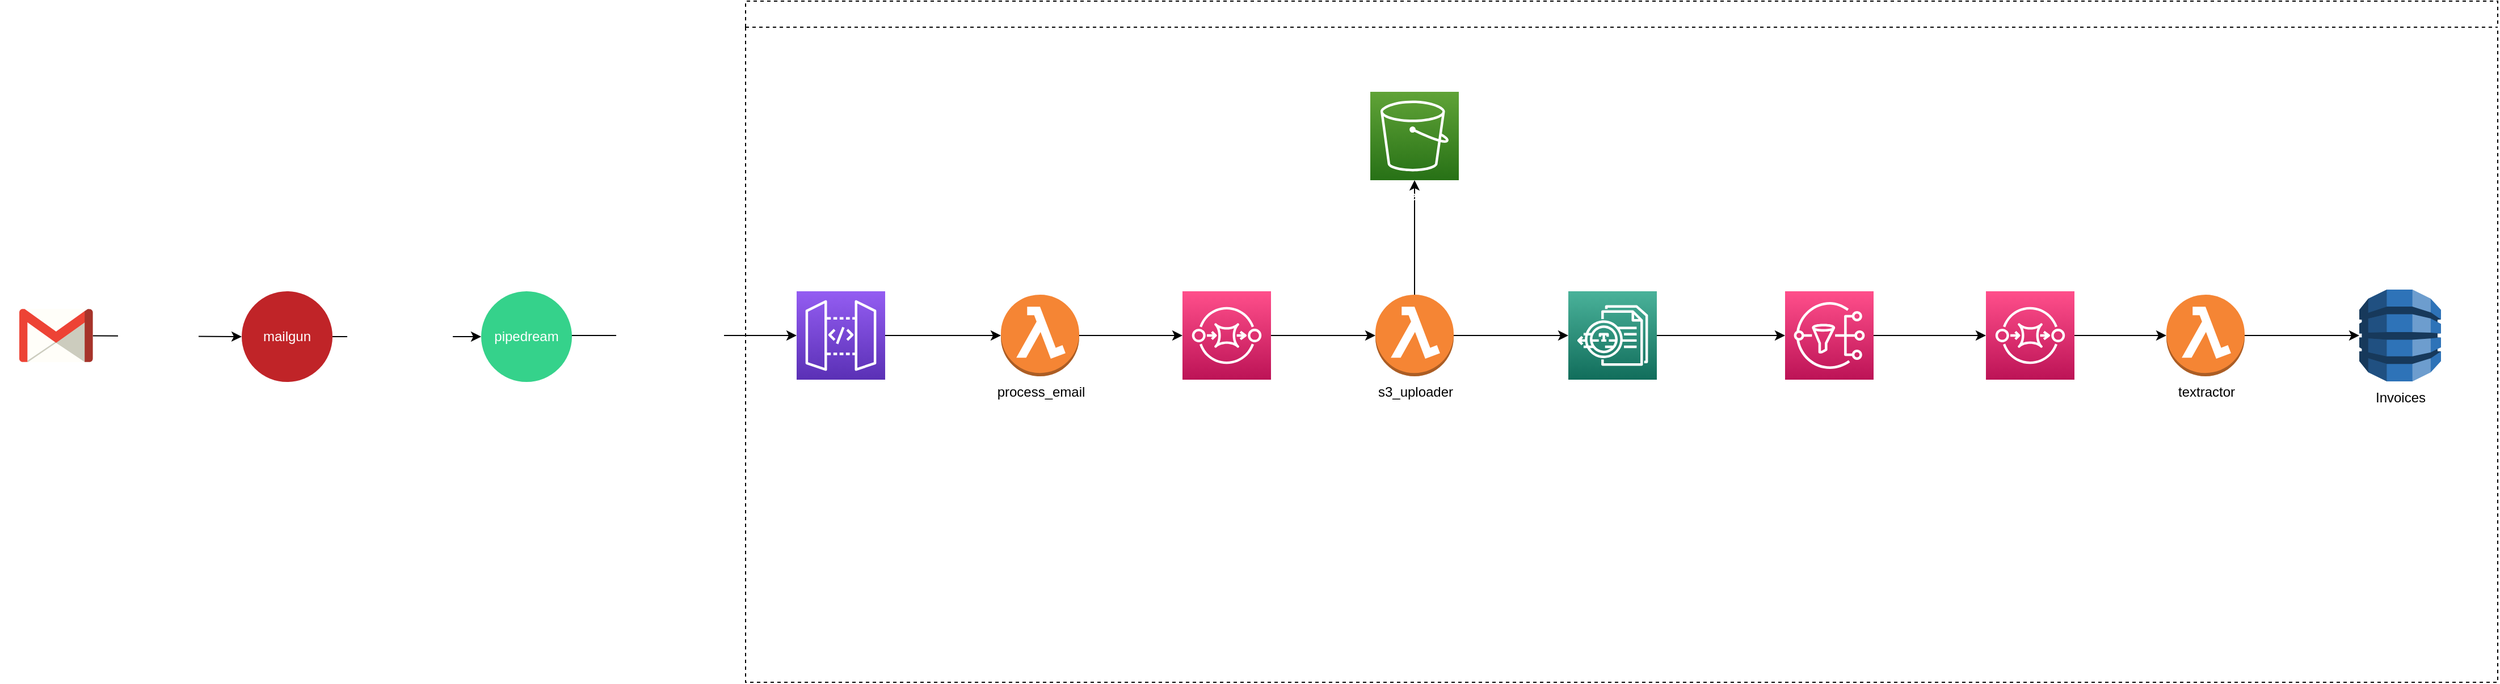 <mxfile>
    <diagram id="Ht1M8jgEwFfnCIfOTk4-" name="Page-1">
        <mxGraphModel dx="3273" dy="1178" grid="0" gridSize="10" guides="1" tooltips="1" connect="1" arrows="1" fold="1" page="0" pageScale="1" pageWidth="1169" pageHeight="827" math="0" shadow="0">
            <root>
                <mxCell id="0"/>
                <mxCell id="1" parent="0"/>
                <mxCell id="tdw58X6z8j8WO0Ey49-q-6" style="edgeStyle=orthogonalEdgeStyle;rounded=0;orthogonalLoop=1;jettySize=auto;html=1;exitX=1;exitY=0.5;exitDx=0;exitDy=0;exitPerimeter=0;" parent="1" source="tdw58X6z8j8WO0Ey49-q-1" target="tdw58X6z8j8WO0Ey49-q-5" edge="1">
                    <mxGeometry relative="1" as="geometry"/>
                </mxCell>
                <mxCell id="tdw58X6z8j8WO0Ey49-q-1" value="&lt;font color=&quot;#ffffff&quot;&gt;API GW&lt;/font&gt;" style="sketch=0;points=[[0,0,0],[0.25,0,0],[0.5,0,0],[0.75,0,0],[1,0,0],[0,1,0],[0.25,1,0],[0.5,1,0],[0.75,1,0],[1,1,0],[0,0.25,0],[0,0.5,0],[0,0.75,0],[1,0.25,0],[1,0.5,0],[1,0.75,0]];outlineConnect=0;fontColor=#232F3E;gradientColor=#945DF2;gradientDirection=north;fillColor=#5A30B5;strokeColor=#ffffff;dashed=0;verticalLabelPosition=bottom;verticalAlign=top;align=center;html=1;fontSize=12;fontStyle=0;aspect=fixed;shape=mxgraph.aws4.resourceIcon;resIcon=mxgraph.aws4.api_gateway;" parent="1" vertex="1">
                    <mxGeometry x="-650" y="380" width="78" height="78" as="geometry"/>
                </mxCell>
                <mxCell id="tdw58X6z8j8WO0Ey49-q-8" style="edgeStyle=orthogonalEdgeStyle;rounded=0;orthogonalLoop=1;jettySize=auto;html=1;" parent="1" source="tdw58X6z8j8WO0Ey49-q-5" target="tdw58X6z8j8WO0Ey49-q-7" edge="1">
                    <mxGeometry relative="1" as="geometry"/>
                </mxCell>
                <mxCell id="tdw58X6z8j8WO0Ey49-q-5" value="process_email" style="outlineConnect=0;dashed=0;verticalLabelPosition=bottom;verticalAlign=top;align=center;html=1;shape=mxgraph.aws3.lambda_function;fillColor=#F58534;gradientColor=none;" parent="1" vertex="1">
                    <mxGeometry x="-470" y="383" width="69" height="72" as="geometry"/>
                </mxCell>
                <mxCell id="tdw58X6z8j8WO0Ey49-q-11" value="" style="edgeStyle=orthogonalEdgeStyle;rounded=0;orthogonalLoop=1;jettySize=auto;html=1;" parent="1" source="tdw58X6z8j8WO0Ey49-q-7" target="tdw58X6z8j8WO0Ey49-q-10" edge="1">
                    <mxGeometry relative="1" as="geometry"/>
                </mxCell>
                <mxCell id="tdw58X6z8j8WO0Ey49-q-7" value="&lt;font color=&quot;#ffffff&quot;&gt;upload-pdf&lt;/font&gt;" style="sketch=0;points=[[0,0,0],[0.25,0,0],[0.5,0,0],[0.75,0,0],[1,0,0],[0,1,0],[0.25,1,0],[0.5,1,0],[0.75,1,0],[1,1,0],[0,0.25,0],[0,0.5,0],[0,0.75,0],[1,0.25,0],[1,0.5,0],[1,0.75,0]];outlineConnect=0;fontColor=#232F3E;gradientColor=#FF4F8B;gradientDirection=north;fillColor=#BC1356;strokeColor=#ffffff;dashed=0;verticalLabelPosition=bottom;verticalAlign=top;align=center;html=1;fontSize=12;fontStyle=0;aspect=fixed;shape=mxgraph.aws4.resourceIcon;resIcon=mxgraph.aws4.sqs;" parent="1" vertex="1">
                    <mxGeometry x="-310" y="380" width="78" height="78" as="geometry"/>
                </mxCell>
                <mxCell id="tdw58X6z8j8WO0Ey49-q-13" value="" style="edgeStyle=orthogonalEdgeStyle;rounded=0;orthogonalLoop=1;jettySize=auto;html=1;exitX=0.5;exitY=0;exitDx=0;exitDy=0;exitPerimeter=0;" parent="1" source="tdw58X6z8j8WO0Ey49-q-10" target="tdw58X6z8j8WO0Ey49-q-12" edge="1">
                    <mxGeometry relative="1" as="geometry"/>
                </mxCell>
                <mxCell id="31" style="edgeStyle=none;html=1;exitX=1;exitY=0.5;exitDx=0;exitDy=0;exitPerimeter=0;entryX=0;entryY=0.5;entryDx=0;entryDy=0;entryPerimeter=0;" edge="1" parent="1" source="tdw58X6z8j8WO0Ey49-q-10" target="28">
                    <mxGeometry relative="1" as="geometry"/>
                </mxCell>
                <mxCell id="tdw58X6z8j8WO0Ey49-q-10" value="s3_uploader" style="outlineConnect=0;dashed=0;verticalLabelPosition=bottom;verticalAlign=top;align=center;html=1;shape=mxgraph.aws3.lambda_function;fillColor=#F58534;gradientColor=none;" parent="1" vertex="1">
                    <mxGeometry x="-140" y="383" width="69" height="72" as="geometry"/>
                </mxCell>
                <mxCell id="5" value="AWS" style="swimlane;dashed=1;fontColor=#FFFFFF;fillColor=none;" parent="1" vertex="1">
                    <mxGeometry x="-695" y="124" width="1544" height="601" as="geometry">
                        <mxRectangle x="-695" y="124" width="54" height="23" as="alternateBounds"/>
                    </mxGeometry>
                </mxCell>
                <mxCell id="tdw58X6z8j8WO0Ey49-q-12" value="&lt;font color=&quot;#ffffff&quot;&gt;InvoiceBucket&lt;/font&gt;" style="sketch=0;points=[[0,0,0],[0.25,0,0],[0.5,0,0],[0.75,0,0],[1,0,0],[0,1,0],[0.25,1,0],[0.5,1,0],[0.75,1,0],[1,1,0],[0,0.25,0],[0,0.5,0],[0,0.75,0],[1,0.25,0],[1,0.5,0],[1,0.75,0]];outlineConnect=0;fontColor=#232F3E;gradientColor=#60A337;gradientDirection=north;fillColor=#277116;strokeColor=#ffffff;dashed=0;verticalLabelPosition=bottom;verticalAlign=top;align=center;html=1;fontSize=12;fontStyle=0;aspect=fixed;shape=mxgraph.aws4.resourceIcon;resIcon=mxgraph.aws4.s3;" parent="5" vertex="1">
                    <mxGeometry x="550.5" y="80" width="78" height="78" as="geometry"/>
                </mxCell>
                <mxCell id="33" style="edgeStyle=none;html=1;exitX=1;exitY=0.5;exitDx=0;exitDy=0;exitPerimeter=0;entryX=0;entryY=0.5;entryDx=0;entryDy=0;entryPerimeter=0;" edge="1" parent="5" source="28" target="32">
                    <mxGeometry relative="1" as="geometry"/>
                </mxCell>
                <mxCell id="28" value="&lt;font color=&quot;#ffffff&quot;&gt;textract&lt;/font&gt;" style="sketch=0;points=[[0,0,0],[0.25,0,0],[0.5,0,0],[0.75,0,0],[1,0,0],[0,1,0],[0.25,1,0],[0.5,1,0],[0.75,1,0],[1,1,0],[0,0.25,0],[0,0.5,0],[0,0.75,0],[1,0.25,0],[1,0.5,0],[1,0.75,0]];outlineConnect=0;fontColor=#232F3E;gradientColor=#4AB29A;gradientDirection=north;fillColor=#116D5B;strokeColor=#ffffff;dashed=0;verticalLabelPosition=bottom;verticalAlign=top;align=center;html=1;fontSize=12;fontStyle=0;aspect=fixed;shape=mxgraph.aws4.resourceIcon;resIcon=mxgraph.aws4.textract;" parent="5" vertex="1">
                    <mxGeometry x="725" y="256" width="78" height="78" as="geometry"/>
                </mxCell>
                <mxCell id="34" style="edgeStyle=none;html=1;exitX=1;exitY=0.5;exitDx=0;exitDy=0;exitPerimeter=0;fontColor=#FFFFFF;" edge="1" parent="5" source="32" target="23">
                    <mxGeometry relative="1" as="geometry"/>
                </mxCell>
                <mxCell id="32" value="&lt;font color=&quot;#ffffff&quot;&gt;job-completion&lt;/font&gt;" style="sketch=0;points=[[0,0,0],[0.25,0,0],[0.5,0,0],[0.75,0,0],[1,0,0],[0,1,0],[0.25,1,0],[0.5,1,0],[0.75,1,0],[1,1,0],[0,0.25,0],[0,0.5,0],[0,0.75,0],[1,0.25,0],[1,0.5,0],[1,0.75,0]];outlineConnect=0;fontColor=#232F3E;gradientColor=#FF4F8B;gradientDirection=north;fillColor=#BC1356;strokeColor=#ffffff;dashed=0;verticalLabelPosition=bottom;verticalAlign=top;align=center;html=1;fontSize=12;fontStyle=0;aspect=fixed;shape=mxgraph.aws4.resourceIcon;resIcon=mxgraph.aws4.sns;" vertex="1" parent="5">
                    <mxGeometry x="916" y="256" width="78" height="78" as="geometry"/>
                </mxCell>
                <mxCell id="35" style="edgeStyle=none;html=1;exitX=1;exitY=0.5;exitDx=0;exitDy=0;exitPerimeter=0;fontColor=#FFFFFF;" edge="1" parent="5" source="23" target="26">
                    <mxGeometry relative="1" as="geometry"/>
                </mxCell>
                <mxCell id="23" value="&lt;font color=&quot;#ffffff&quot;&gt;job-results&lt;/font&gt;" style="sketch=0;points=[[0,0,0],[0.25,0,0],[0.5,0,0],[0.75,0,0],[1,0,0],[0,1,0],[0.25,1,0],[0.5,1,0],[0.75,1,0],[1,1,0],[0,0.25,0],[0,0.5,0],[0,0.75,0],[1,0.25,0],[1,0.5,0],[1,0.75,0]];outlineConnect=0;fontColor=#232F3E;gradientColor=#FF4F8B;gradientDirection=north;fillColor=#BC1356;strokeColor=#ffffff;dashed=0;verticalLabelPosition=bottom;verticalAlign=top;align=center;html=1;fontSize=12;fontStyle=0;aspect=fixed;shape=mxgraph.aws4.resourceIcon;resIcon=mxgraph.aws4.sqs;" parent="5" vertex="1">
                    <mxGeometry x="1093" y="256" width="78" height="78" as="geometry"/>
                </mxCell>
                <mxCell id="26" value="textractor" style="outlineConnect=0;dashed=0;verticalLabelPosition=bottom;verticalAlign=top;align=center;html=1;shape=mxgraph.aws3.lambda_function;fillColor=#F58534;gradientColor=none;" parent="5" vertex="1">
                    <mxGeometry x="1252" y="259" width="69" height="72" as="geometry"/>
                </mxCell>
                <mxCell id="tdw58X6z8j8WO0Ey49-q-15" value="Invoices" style="outlineConnect=0;dashed=0;verticalLabelPosition=bottom;verticalAlign=top;align=center;html=1;shape=mxgraph.aws3.dynamo_db;fillColor=#2E73B8;gradientColor=none;" parent="5" vertex="1">
                    <mxGeometry x="1422" y="254.5" width="72" height="81" as="geometry"/>
                </mxCell>
                <mxCell id="tdw58X6z8j8WO0Ey49-q-18" value="" style="edgeStyle=orthogonalEdgeStyle;rounded=0;orthogonalLoop=1;jettySize=auto;html=1;entryX=0;entryY=0.5;entryDx=0;entryDy=0;entryPerimeter=0;" parent="5" source="26" target="tdw58X6z8j8WO0Ey49-q-15" edge="1">
                    <mxGeometry relative="1" as="geometry"/>
                </mxCell>
                <mxCell id="11" style="edgeStyle=none;html=1;fontColor=#FFFFFF;" parent="1" source="9" target="10" edge="1">
                    <mxGeometry relative="1" as="geometry"/>
                </mxCell>
                <mxCell id="20" value="multipart/form-data" style="edgeLabel;html=1;align=center;verticalAlign=middle;resizable=0;points=[];fontColor=#FFFFFF;" parent="11" vertex="1" connectable="0">
                    <mxGeometry x="-0.246" relative="1" as="geometry">
                        <mxPoint x="9" as="offset"/>
                    </mxGeometry>
                </mxCell>
                <mxCell id="12" style="edgeStyle=none;html=1;exitX=1;exitY=0.5;exitDx=0;exitDy=0;entryX=0;entryY=0.5;entryDx=0;entryDy=0;entryPerimeter=0;fontColor=#FFFFFF;" parent="1" source="10" target="tdw58X6z8j8WO0Ey49-q-1" edge="1">
                    <mxGeometry relative="1" as="geometry">
                        <Array as="points">
                            <mxPoint x="-860" y="419"/>
                        </Array>
                    </mxGeometry>
                </mxCell>
                <mxCell id="13" value="/webhooks/mailgun&lt;br&gt;JSON" style="edgeLabel;html=1;align=center;verticalAlign=middle;resizable=0;points=[];fontColor=#FFFFFF;" parent="12" vertex="1" connectable="0">
                    <mxGeometry x="0.035" y="2" relative="1" as="geometry">
                        <mxPoint x="-5" y="2" as="offset"/>
                    </mxGeometry>
                </mxCell>
                <mxCell id="10" value="pipedream" style="ellipse;whiteSpace=wrap;html=1;aspect=fixed;dashed=1;fontColor=#FFFFFF;fillColor=#35D28B;strokeColor=none;" parent="1" vertex="1">
                    <mxGeometry x="-928" y="380" width="80" height="80" as="geometry"/>
                </mxCell>
                <mxCell id="15" style="edgeStyle=none;html=1;entryX=0;entryY=0.5;entryDx=0;entryDy=0;fontColor=#FFFFFF;" parent="1" source="14" target="9" edge="1">
                    <mxGeometry relative="1" as="geometry"/>
                </mxCell>
                <mxCell id="18" value="SMTP forward" style="edgeLabel;html=1;align=center;verticalAlign=middle;resizable=0;points=[];fontColor=#FFFFFF;" parent="15" vertex="1" connectable="0">
                    <mxGeometry x="-0.457" relative="1" as="geometry">
                        <mxPoint x="21" as="offset"/>
                    </mxGeometry>
                </mxCell>
                <mxCell id="14" value="billing@apexlab.io" style="dashed=0;outlineConnect=0;html=1;align=center;labelPosition=center;verticalLabelPosition=bottom;verticalAlign=top;shape=mxgraph.weblogos.gmail;fontColor=#FFFFFF;fillColor=#C02428;" parent="1" vertex="1">
                    <mxGeometry x="-1335" y="395.6" width="64.8" height="46.8" as="geometry"/>
                </mxCell>
                <mxCell id="17" value="" style="group" parent="1" vertex="1" connectable="0">
                    <mxGeometry x="-1139" y="380" width="80" height="110" as="geometry"/>
                </mxCell>
                <mxCell id="9" value="mailgun" style="ellipse;whiteSpace=wrap;html=1;aspect=fixed;dashed=1;fontColor=#FFFFFF;fillColor=#C02428;strokeColor=none;" parent="17" vertex="1">
                    <mxGeometry width="80" height="80" as="geometry"/>
                </mxCell>
                <mxCell id="16" value="apex@mg.pocok.biz" style="text;html=1;strokeColor=none;fillColor=none;align=center;verticalAlign=middle;whiteSpace=wrap;rounded=0;dashed=1;fontColor=#FFFFFF;" parent="17" vertex="1">
                    <mxGeometry x="10" y="80" width="60" height="30" as="geometry"/>
                </mxCell>
            </root>
        </mxGraphModel>
    </diagram>
</mxfile>